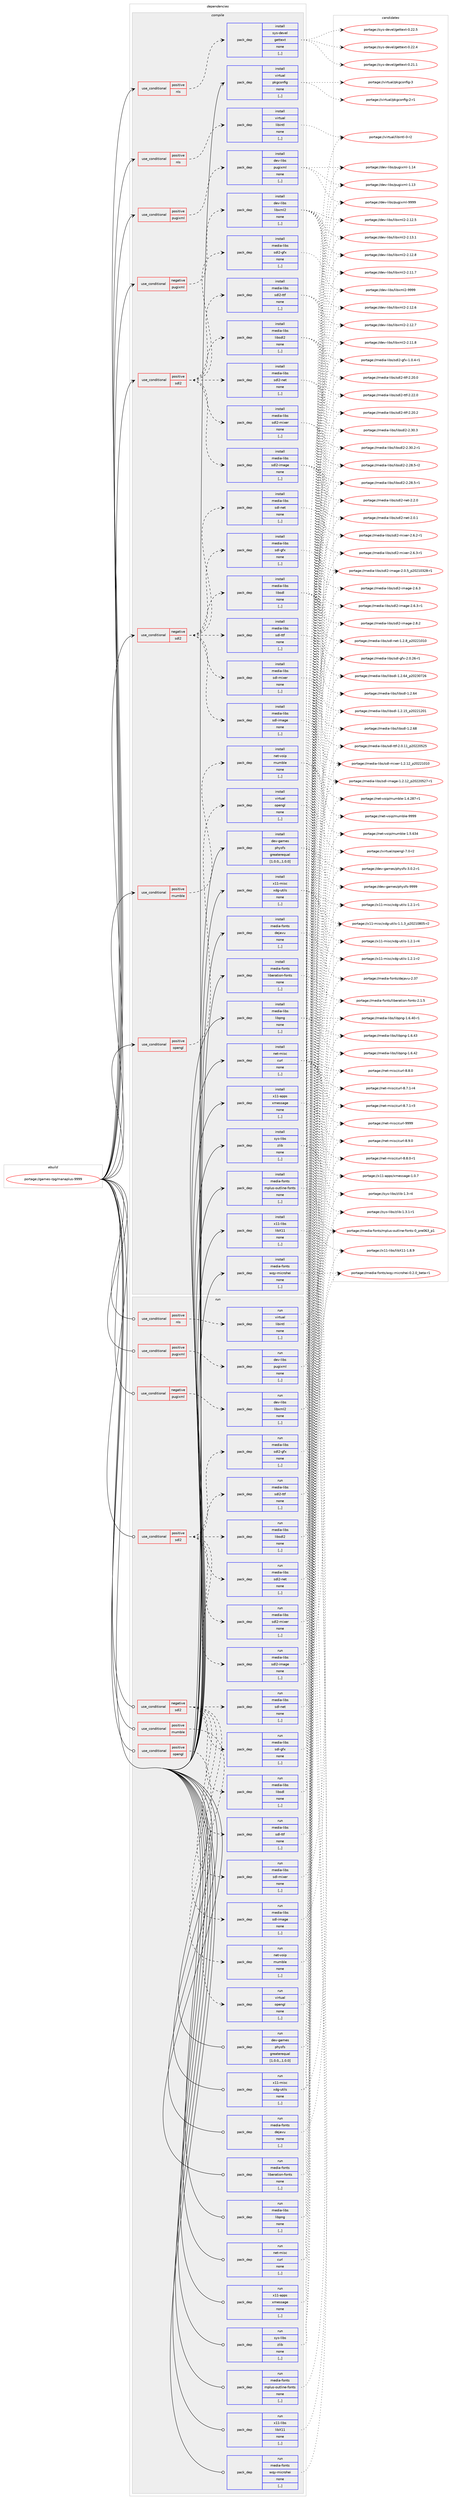 digraph prolog {

# *************
# Graph options
# *************

newrank=true;
concentrate=true;
compound=true;
graph [rankdir=LR,fontname=Helvetica,fontsize=10,ranksep=1.5];#, ranksep=2.5, nodesep=0.2];
edge  [arrowhead=vee];
node  [fontname=Helvetica,fontsize=10];

# **********
# The ebuild
# **********

subgraph cluster_leftcol {
color=gray;
label=<<i>ebuild</i>>;
id [label="portage://games-rpg/manaplus-9999", color=red, width=4, href="../games-rpg/manaplus-9999.svg"];
}

# ****************
# The dependencies
# ****************

subgraph cluster_midcol {
color=gray;
label=<<i>dependencies</i>>;
subgraph cluster_compile {
fillcolor="#eeeeee";
style=filled;
label=<<i>compile</i>>;
subgraph cond64804 {
dependency233672 [label=<<TABLE BORDER="0" CELLBORDER="1" CELLSPACING="0" CELLPADDING="4"><TR><TD ROWSPAN="3" CELLPADDING="10">use_conditional</TD></TR><TR><TD>negative</TD></TR><TR><TD>pugixml</TD></TR></TABLE>>, shape=none, color=red];
subgraph pack167342 {
dependency233673 [label=<<TABLE BORDER="0" CELLBORDER="1" CELLSPACING="0" CELLPADDING="4" WIDTH="220"><TR><TD ROWSPAN="6" CELLPADDING="30">pack_dep</TD></TR><TR><TD WIDTH="110">install</TD></TR><TR><TD>dev-libs</TD></TR><TR><TD>libxml2</TD></TR><TR><TD>none</TD></TR><TR><TD>[,,]</TD></TR></TABLE>>, shape=none, color=blue];
}
dependency233672:e -> dependency233673:w [weight=20,style="dashed",arrowhead="vee"];
}
id:e -> dependency233672:w [weight=20,style="solid",arrowhead="vee"];
subgraph cond64805 {
dependency233674 [label=<<TABLE BORDER="0" CELLBORDER="1" CELLSPACING="0" CELLPADDING="4"><TR><TD ROWSPAN="3" CELLPADDING="10">use_conditional</TD></TR><TR><TD>negative</TD></TR><TR><TD>sdl2</TD></TR></TABLE>>, shape=none, color=red];
subgraph pack167343 {
dependency233675 [label=<<TABLE BORDER="0" CELLBORDER="1" CELLSPACING="0" CELLPADDING="4" WIDTH="220"><TR><TD ROWSPAN="6" CELLPADDING="30">pack_dep</TD></TR><TR><TD WIDTH="110">install</TD></TR><TR><TD>media-libs</TD></TR><TR><TD>libsdl</TD></TR><TR><TD>none</TD></TR><TR><TD>[,,]</TD></TR></TABLE>>, shape=none, color=blue];
}
dependency233674:e -> dependency233675:w [weight=20,style="dashed",arrowhead="vee"];
subgraph pack167344 {
dependency233676 [label=<<TABLE BORDER="0" CELLBORDER="1" CELLSPACING="0" CELLPADDING="4" WIDTH="220"><TR><TD ROWSPAN="6" CELLPADDING="30">pack_dep</TD></TR><TR><TD WIDTH="110">install</TD></TR><TR><TD>media-libs</TD></TR><TR><TD>sdl-gfx</TD></TR><TR><TD>none</TD></TR><TR><TD>[,,]</TD></TR></TABLE>>, shape=none, color=blue];
}
dependency233674:e -> dependency233676:w [weight=20,style="dashed",arrowhead="vee"];
subgraph pack167345 {
dependency233677 [label=<<TABLE BORDER="0" CELLBORDER="1" CELLSPACING="0" CELLPADDING="4" WIDTH="220"><TR><TD ROWSPAN="6" CELLPADDING="30">pack_dep</TD></TR><TR><TD WIDTH="110">install</TD></TR><TR><TD>media-libs</TD></TR><TR><TD>sdl-image</TD></TR><TR><TD>none</TD></TR><TR><TD>[,,]</TD></TR></TABLE>>, shape=none, color=blue];
}
dependency233674:e -> dependency233677:w [weight=20,style="dashed",arrowhead="vee"];
subgraph pack167346 {
dependency233678 [label=<<TABLE BORDER="0" CELLBORDER="1" CELLSPACING="0" CELLPADDING="4" WIDTH="220"><TR><TD ROWSPAN="6" CELLPADDING="30">pack_dep</TD></TR><TR><TD WIDTH="110">install</TD></TR><TR><TD>media-libs</TD></TR><TR><TD>sdl-mixer</TD></TR><TR><TD>none</TD></TR><TR><TD>[,,]</TD></TR></TABLE>>, shape=none, color=blue];
}
dependency233674:e -> dependency233678:w [weight=20,style="dashed",arrowhead="vee"];
subgraph pack167347 {
dependency233679 [label=<<TABLE BORDER="0" CELLBORDER="1" CELLSPACING="0" CELLPADDING="4" WIDTH="220"><TR><TD ROWSPAN="6" CELLPADDING="30">pack_dep</TD></TR><TR><TD WIDTH="110">install</TD></TR><TR><TD>media-libs</TD></TR><TR><TD>sdl-net</TD></TR><TR><TD>none</TD></TR><TR><TD>[,,]</TD></TR></TABLE>>, shape=none, color=blue];
}
dependency233674:e -> dependency233679:w [weight=20,style="dashed",arrowhead="vee"];
subgraph pack167348 {
dependency233680 [label=<<TABLE BORDER="0" CELLBORDER="1" CELLSPACING="0" CELLPADDING="4" WIDTH="220"><TR><TD ROWSPAN="6" CELLPADDING="30">pack_dep</TD></TR><TR><TD WIDTH="110">install</TD></TR><TR><TD>media-libs</TD></TR><TR><TD>sdl-ttf</TD></TR><TR><TD>none</TD></TR><TR><TD>[,,]</TD></TR></TABLE>>, shape=none, color=blue];
}
dependency233674:e -> dependency233680:w [weight=20,style="dashed",arrowhead="vee"];
}
id:e -> dependency233674:w [weight=20,style="solid",arrowhead="vee"];
subgraph cond64806 {
dependency233681 [label=<<TABLE BORDER="0" CELLBORDER="1" CELLSPACING="0" CELLPADDING="4"><TR><TD ROWSPAN="3" CELLPADDING="10">use_conditional</TD></TR><TR><TD>positive</TD></TR><TR><TD>mumble</TD></TR></TABLE>>, shape=none, color=red];
subgraph pack167349 {
dependency233682 [label=<<TABLE BORDER="0" CELLBORDER="1" CELLSPACING="0" CELLPADDING="4" WIDTH="220"><TR><TD ROWSPAN="6" CELLPADDING="30">pack_dep</TD></TR><TR><TD WIDTH="110">install</TD></TR><TR><TD>net-voip</TD></TR><TR><TD>mumble</TD></TR><TR><TD>none</TD></TR><TR><TD>[,,]</TD></TR></TABLE>>, shape=none, color=blue];
}
dependency233681:e -> dependency233682:w [weight=20,style="dashed",arrowhead="vee"];
}
id:e -> dependency233681:w [weight=20,style="solid",arrowhead="vee"];
subgraph cond64807 {
dependency233683 [label=<<TABLE BORDER="0" CELLBORDER="1" CELLSPACING="0" CELLPADDING="4"><TR><TD ROWSPAN="3" CELLPADDING="10">use_conditional</TD></TR><TR><TD>positive</TD></TR><TR><TD>nls</TD></TR></TABLE>>, shape=none, color=red];
subgraph pack167350 {
dependency233684 [label=<<TABLE BORDER="0" CELLBORDER="1" CELLSPACING="0" CELLPADDING="4" WIDTH="220"><TR><TD ROWSPAN="6" CELLPADDING="30">pack_dep</TD></TR><TR><TD WIDTH="110">install</TD></TR><TR><TD>sys-devel</TD></TR><TR><TD>gettext</TD></TR><TR><TD>none</TD></TR><TR><TD>[,,]</TD></TR></TABLE>>, shape=none, color=blue];
}
dependency233683:e -> dependency233684:w [weight=20,style="dashed",arrowhead="vee"];
}
id:e -> dependency233683:w [weight=20,style="solid",arrowhead="vee"];
subgraph cond64808 {
dependency233685 [label=<<TABLE BORDER="0" CELLBORDER="1" CELLSPACING="0" CELLPADDING="4"><TR><TD ROWSPAN="3" CELLPADDING="10">use_conditional</TD></TR><TR><TD>positive</TD></TR><TR><TD>nls</TD></TR></TABLE>>, shape=none, color=red];
subgraph pack167351 {
dependency233686 [label=<<TABLE BORDER="0" CELLBORDER="1" CELLSPACING="0" CELLPADDING="4" WIDTH="220"><TR><TD ROWSPAN="6" CELLPADDING="30">pack_dep</TD></TR><TR><TD WIDTH="110">install</TD></TR><TR><TD>virtual</TD></TR><TR><TD>libintl</TD></TR><TR><TD>none</TD></TR><TR><TD>[,,]</TD></TR></TABLE>>, shape=none, color=blue];
}
dependency233685:e -> dependency233686:w [weight=20,style="dashed",arrowhead="vee"];
}
id:e -> dependency233685:w [weight=20,style="solid",arrowhead="vee"];
subgraph cond64809 {
dependency233687 [label=<<TABLE BORDER="0" CELLBORDER="1" CELLSPACING="0" CELLPADDING="4"><TR><TD ROWSPAN="3" CELLPADDING="10">use_conditional</TD></TR><TR><TD>positive</TD></TR><TR><TD>opengl</TD></TR></TABLE>>, shape=none, color=red];
subgraph pack167352 {
dependency233688 [label=<<TABLE BORDER="0" CELLBORDER="1" CELLSPACING="0" CELLPADDING="4" WIDTH="220"><TR><TD ROWSPAN="6" CELLPADDING="30">pack_dep</TD></TR><TR><TD WIDTH="110">install</TD></TR><TR><TD>virtual</TD></TR><TR><TD>opengl</TD></TR><TR><TD>none</TD></TR><TR><TD>[,,]</TD></TR></TABLE>>, shape=none, color=blue];
}
dependency233687:e -> dependency233688:w [weight=20,style="dashed",arrowhead="vee"];
}
id:e -> dependency233687:w [weight=20,style="solid",arrowhead="vee"];
subgraph cond64810 {
dependency233689 [label=<<TABLE BORDER="0" CELLBORDER="1" CELLSPACING="0" CELLPADDING="4"><TR><TD ROWSPAN="3" CELLPADDING="10">use_conditional</TD></TR><TR><TD>positive</TD></TR><TR><TD>pugixml</TD></TR></TABLE>>, shape=none, color=red];
subgraph pack167353 {
dependency233690 [label=<<TABLE BORDER="0" CELLBORDER="1" CELLSPACING="0" CELLPADDING="4" WIDTH="220"><TR><TD ROWSPAN="6" CELLPADDING="30">pack_dep</TD></TR><TR><TD WIDTH="110">install</TD></TR><TR><TD>dev-libs</TD></TR><TR><TD>pugixml</TD></TR><TR><TD>none</TD></TR><TR><TD>[,,]</TD></TR></TABLE>>, shape=none, color=blue];
}
dependency233689:e -> dependency233690:w [weight=20,style="dashed",arrowhead="vee"];
}
id:e -> dependency233689:w [weight=20,style="solid",arrowhead="vee"];
subgraph cond64811 {
dependency233691 [label=<<TABLE BORDER="0" CELLBORDER="1" CELLSPACING="0" CELLPADDING="4"><TR><TD ROWSPAN="3" CELLPADDING="10">use_conditional</TD></TR><TR><TD>positive</TD></TR><TR><TD>sdl2</TD></TR></TABLE>>, shape=none, color=red];
subgraph pack167354 {
dependency233692 [label=<<TABLE BORDER="0" CELLBORDER="1" CELLSPACING="0" CELLPADDING="4" WIDTH="220"><TR><TD ROWSPAN="6" CELLPADDING="30">pack_dep</TD></TR><TR><TD WIDTH="110">install</TD></TR><TR><TD>media-libs</TD></TR><TR><TD>libsdl2</TD></TR><TR><TD>none</TD></TR><TR><TD>[,,]</TD></TR></TABLE>>, shape=none, color=blue];
}
dependency233691:e -> dependency233692:w [weight=20,style="dashed",arrowhead="vee"];
subgraph pack167355 {
dependency233693 [label=<<TABLE BORDER="0" CELLBORDER="1" CELLSPACING="0" CELLPADDING="4" WIDTH="220"><TR><TD ROWSPAN="6" CELLPADDING="30">pack_dep</TD></TR><TR><TD WIDTH="110">install</TD></TR><TR><TD>media-libs</TD></TR><TR><TD>sdl2-gfx</TD></TR><TR><TD>none</TD></TR><TR><TD>[,,]</TD></TR></TABLE>>, shape=none, color=blue];
}
dependency233691:e -> dependency233693:w [weight=20,style="dashed",arrowhead="vee"];
subgraph pack167356 {
dependency233694 [label=<<TABLE BORDER="0" CELLBORDER="1" CELLSPACING="0" CELLPADDING="4" WIDTH="220"><TR><TD ROWSPAN="6" CELLPADDING="30">pack_dep</TD></TR><TR><TD WIDTH="110">install</TD></TR><TR><TD>media-libs</TD></TR><TR><TD>sdl2-image</TD></TR><TR><TD>none</TD></TR><TR><TD>[,,]</TD></TR></TABLE>>, shape=none, color=blue];
}
dependency233691:e -> dependency233694:w [weight=20,style="dashed",arrowhead="vee"];
subgraph pack167357 {
dependency233695 [label=<<TABLE BORDER="0" CELLBORDER="1" CELLSPACING="0" CELLPADDING="4" WIDTH="220"><TR><TD ROWSPAN="6" CELLPADDING="30">pack_dep</TD></TR><TR><TD WIDTH="110">install</TD></TR><TR><TD>media-libs</TD></TR><TR><TD>sdl2-mixer</TD></TR><TR><TD>none</TD></TR><TR><TD>[,,]</TD></TR></TABLE>>, shape=none, color=blue];
}
dependency233691:e -> dependency233695:w [weight=20,style="dashed",arrowhead="vee"];
subgraph pack167358 {
dependency233696 [label=<<TABLE BORDER="0" CELLBORDER="1" CELLSPACING="0" CELLPADDING="4" WIDTH="220"><TR><TD ROWSPAN="6" CELLPADDING="30">pack_dep</TD></TR><TR><TD WIDTH="110">install</TD></TR><TR><TD>media-libs</TD></TR><TR><TD>sdl2-net</TD></TR><TR><TD>none</TD></TR><TR><TD>[,,]</TD></TR></TABLE>>, shape=none, color=blue];
}
dependency233691:e -> dependency233696:w [weight=20,style="dashed",arrowhead="vee"];
subgraph pack167359 {
dependency233697 [label=<<TABLE BORDER="0" CELLBORDER="1" CELLSPACING="0" CELLPADDING="4" WIDTH="220"><TR><TD ROWSPAN="6" CELLPADDING="30">pack_dep</TD></TR><TR><TD WIDTH="110">install</TD></TR><TR><TD>media-libs</TD></TR><TR><TD>sdl2-ttf</TD></TR><TR><TD>none</TD></TR><TR><TD>[,,]</TD></TR></TABLE>>, shape=none, color=blue];
}
dependency233691:e -> dependency233697:w [weight=20,style="dashed",arrowhead="vee"];
}
id:e -> dependency233691:w [weight=20,style="solid",arrowhead="vee"];
subgraph pack167360 {
dependency233698 [label=<<TABLE BORDER="0" CELLBORDER="1" CELLSPACING="0" CELLPADDING="4" WIDTH="220"><TR><TD ROWSPAN="6" CELLPADDING="30">pack_dep</TD></TR><TR><TD WIDTH="110">install</TD></TR><TR><TD>dev-games</TD></TR><TR><TD>physfs</TD></TR><TR><TD>greaterequal</TD></TR><TR><TD>[1.0.0,,,1.0.0]</TD></TR></TABLE>>, shape=none, color=blue];
}
id:e -> dependency233698:w [weight=20,style="solid",arrowhead="vee"];
subgraph pack167361 {
dependency233699 [label=<<TABLE BORDER="0" CELLBORDER="1" CELLSPACING="0" CELLPADDING="4" WIDTH="220"><TR><TD ROWSPAN="6" CELLPADDING="30">pack_dep</TD></TR><TR><TD WIDTH="110">install</TD></TR><TR><TD>media-fonts</TD></TR><TR><TD>dejavu</TD></TR><TR><TD>none</TD></TR><TR><TD>[,,]</TD></TR></TABLE>>, shape=none, color=blue];
}
id:e -> dependency233699:w [weight=20,style="solid",arrowhead="vee"];
subgraph pack167362 {
dependency233700 [label=<<TABLE BORDER="0" CELLBORDER="1" CELLSPACING="0" CELLPADDING="4" WIDTH="220"><TR><TD ROWSPAN="6" CELLPADDING="30">pack_dep</TD></TR><TR><TD WIDTH="110">install</TD></TR><TR><TD>media-fonts</TD></TR><TR><TD>liberation-fonts</TD></TR><TR><TD>none</TD></TR><TR><TD>[,,]</TD></TR></TABLE>>, shape=none, color=blue];
}
id:e -> dependency233700:w [weight=20,style="solid",arrowhead="vee"];
subgraph pack167363 {
dependency233701 [label=<<TABLE BORDER="0" CELLBORDER="1" CELLSPACING="0" CELLPADDING="4" WIDTH="220"><TR><TD ROWSPAN="6" CELLPADDING="30">pack_dep</TD></TR><TR><TD WIDTH="110">install</TD></TR><TR><TD>media-fonts</TD></TR><TR><TD>mplus-outline-fonts</TD></TR><TR><TD>none</TD></TR><TR><TD>[,,]</TD></TR></TABLE>>, shape=none, color=blue];
}
id:e -> dependency233701:w [weight=20,style="solid",arrowhead="vee"];
subgraph pack167364 {
dependency233702 [label=<<TABLE BORDER="0" CELLBORDER="1" CELLSPACING="0" CELLPADDING="4" WIDTH="220"><TR><TD ROWSPAN="6" CELLPADDING="30">pack_dep</TD></TR><TR><TD WIDTH="110">install</TD></TR><TR><TD>media-fonts</TD></TR><TR><TD>wqy-microhei</TD></TR><TR><TD>none</TD></TR><TR><TD>[,,]</TD></TR></TABLE>>, shape=none, color=blue];
}
id:e -> dependency233702:w [weight=20,style="solid",arrowhead="vee"];
subgraph pack167365 {
dependency233703 [label=<<TABLE BORDER="0" CELLBORDER="1" CELLSPACING="0" CELLPADDING="4" WIDTH="220"><TR><TD ROWSPAN="6" CELLPADDING="30">pack_dep</TD></TR><TR><TD WIDTH="110">install</TD></TR><TR><TD>media-libs</TD></TR><TR><TD>libpng</TD></TR><TR><TD>none</TD></TR><TR><TD>[,,]</TD></TR></TABLE>>, shape=none, color=blue];
}
id:e -> dependency233703:w [weight=20,style="solid",arrowhead="vee"];
subgraph pack167366 {
dependency233704 [label=<<TABLE BORDER="0" CELLBORDER="1" CELLSPACING="0" CELLPADDING="4" WIDTH="220"><TR><TD ROWSPAN="6" CELLPADDING="30">pack_dep</TD></TR><TR><TD WIDTH="110">install</TD></TR><TR><TD>net-misc</TD></TR><TR><TD>curl</TD></TR><TR><TD>none</TD></TR><TR><TD>[,,]</TD></TR></TABLE>>, shape=none, color=blue];
}
id:e -> dependency233704:w [weight=20,style="solid",arrowhead="vee"];
subgraph pack167367 {
dependency233705 [label=<<TABLE BORDER="0" CELLBORDER="1" CELLSPACING="0" CELLPADDING="4" WIDTH="220"><TR><TD ROWSPAN="6" CELLPADDING="30">pack_dep</TD></TR><TR><TD WIDTH="110">install</TD></TR><TR><TD>sys-libs</TD></TR><TR><TD>zlib</TD></TR><TR><TD>none</TD></TR><TR><TD>[,,]</TD></TR></TABLE>>, shape=none, color=blue];
}
id:e -> dependency233705:w [weight=20,style="solid",arrowhead="vee"];
subgraph pack167368 {
dependency233706 [label=<<TABLE BORDER="0" CELLBORDER="1" CELLSPACING="0" CELLPADDING="4" WIDTH="220"><TR><TD ROWSPAN="6" CELLPADDING="30">pack_dep</TD></TR><TR><TD WIDTH="110">install</TD></TR><TR><TD>virtual</TD></TR><TR><TD>pkgconfig</TD></TR><TR><TD>none</TD></TR><TR><TD>[,,]</TD></TR></TABLE>>, shape=none, color=blue];
}
id:e -> dependency233706:w [weight=20,style="solid",arrowhead="vee"];
subgraph pack167369 {
dependency233707 [label=<<TABLE BORDER="0" CELLBORDER="1" CELLSPACING="0" CELLPADDING="4" WIDTH="220"><TR><TD ROWSPAN="6" CELLPADDING="30">pack_dep</TD></TR><TR><TD WIDTH="110">install</TD></TR><TR><TD>x11-apps</TD></TR><TR><TD>xmessage</TD></TR><TR><TD>none</TD></TR><TR><TD>[,,]</TD></TR></TABLE>>, shape=none, color=blue];
}
id:e -> dependency233707:w [weight=20,style="solid",arrowhead="vee"];
subgraph pack167370 {
dependency233708 [label=<<TABLE BORDER="0" CELLBORDER="1" CELLSPACING="0" CELLPADDING="4" WIDTH="220"><TR><TD ROWSPAN="6" CELLPADDING="30">pack_dep</TD></TR><TR><TD WIDTH="110">install</TD></TR><TR><TD>x11-libs</TD></TR><TR><TD>libX11</TD></TR><TR><TD>none</TD></TR><TR><TD>[,,]</TD></TR></TABLE>>, shape=none, color=blue];
}
id:e -> dependency233708:w [weight=20,style="solid",arrowhead="vee"];
subgraph pack167371 {
dependency233709 [label=<<TABLE BORDER="0" CELLBORDER="1" CELLSPACING="0" CELLPADDING="4" WIDTH="220"><TR><TD ROWSPAN="6" CELLPADDING="30">pack_dep</TD></TR><TR><TD WIDTH="110">install</TD></TR><TR><TD>x11-misc</TD></TR><TR><TD>xdg-utils</TD></TR><TR><TD>none</TD></TR><TR><TD>[,,]</TD></TR></TABLE>>, shape=none, color=blue];
}
id:e -> dependency233709:w [weight=20,style="solid",arrowhead="vee"];
}
subgraph cluster_compileandrun {
fillcolor="#eeeeee";
style=filled;
label=<<i>compile and run</i>>;
}
subgraph cluster_run {
fillcolor="#eeeeee";
style=filled;
label=<<i>run</i>>;
subgraph cond64812 {
dependency233710 [label=<<TABLE BORDER="0" CELLBORDER="1" CELLSPACING="0" CELLPADDING="4"><TR><TD ROWSPAN="3" CELLPADDING="10">use_conditional</TD></TR><TR><TD>negative</TD></TR><TR><TD>pugixml</TD></TR></TABLE>>, shape=none, color=red];
subgraph pack167372 {
dependency233711 [label=<<TABLE BORDER="0" CELLBORDER="1" CELLSPACING="0" CELLPADDING="4" WIDTH="220"><TR><TD ROWSPAN="6" CELLPADDING="30">pack_dep</TD></TR><TR><TD WIDTH="110">run</TD></TR><TR><TD>dev-libs</TD></TR><TR><TD>libxml2</TD></TR><TR><TD>none</TD></TR><TR><TD>[,,]</TD></TR></TABLE>>, shape=none, color=blue];
}
dependency233710:e -> dependency233711:w [weight=20,style="dashed",arrowhead="vee"];
}
id:e -> dependency233710:w [weight=20,style="solid",arrowhead="odot"];
subgraph cond64813 {
dependency233712 [label=<<TABLE BORDER="0" CELLBORDER="1" CELLSPACING="0" CELLPADDING="4"><TR><TD ROWSPAN="3" CELLPADDING="10">use_conditional</TD></TR><TR><TD>negative</TD></TR><TR><TD>sdl2</TD></TR></TABLE>>, shape=none, color=red];
subgraph pack167373 {
dependency233713 [label=<<TABLE BORDER="0" CELLBORDER="1" CELLSPACING="0" CELLPADDING="4" WIDTH="220"><TR><TD ROWSPAN="6" CELLPADDING="30">pack_dep</TD></TR><TR><TD WIDTH="110">run</TD></TR><TR><TD>media-libs</TD></TR><TR><TD>libsdl</TD></TR><TR><TD>none</TD></TR><TR><TD>[,,]</TD></TR></TABLE>>, shape=none, color=blue];
}
dependency233712:e -> dependency233713:w [weight=20,style="dashed",arrowhead="vee"];
subgraph pack167374 {
dependency233714 [label=<<TABLE BORDER="0" CELLBORDER="1" CELLSPACING="0" CELLPADDING="4" WIDTH="220"><TR><TD ROWSPAN="6" CELLPADDING="30">pack_dep</TD></TR><TR><TD WIDTH="110">run</TD></TR><TR><TD>media-libs</TD></TR><TR><TD>sdl-gfx</TD></TR><TR><TD>none</TD></TR><TR><TD>[,,]</TD></TR></TABLE>>, shape=none, color=blue];
}
dependency233712:e -> dependency233714:w [weight=20,style="dashed",arrowhead="vee"];
subgraph pack167375 {
dependency233715 [label=<<TABLE BORDER="0" CELLBORDER="1" CELLSPACING="0" CELLPADDING="4" WIDTH="220"><TR><TD ROWSPAN="6" CELLPADDING="30">pack_dep</TD></TR><TR><TD WIDTH="110">run</TD></TR><TR><TD>media-libs</TD></TR><TR><TD>sdl-image</TD></TR><TR><TD>none</TD></TR><TR><TD>[,,]</TD></TR></TABLE>>, shape=none, color=blue];
}
dependency233712:e -> dependency233715:w [weight=20,style="dashed",arrowhead="vee"];
subgraph pack167376 {
dependency233716 [label=<<TABLE BORDER="0" CELLBORDER="1" CELLSPACING="0" CELLPADDING="4" WIDTH="220"><TR><TD ROWSPAN="6" CELLPADDING="30">pack_dep</TD></TR><TR><TD WIDTH="110">run</TD></TR><TR><TD>media-libs</TD></TR><TR><TD>sdl-mixer</TD></TR><TR><TD>none</TD></TR><TR><TD>[,,]</TD></TR></TABLE>>, shape=none, color=blue];
}
dependency233712:e -> dependency233716:w [weight=20,style="dashed",arrowhead="vee"];
subgraph pack167377 {
dependency233717 [label=<<TABLE BORDER="0" CELLBORDER="1" CELLSPACING="0" CELLPADDING="4" WIDTH="220"><TR><TD ROWSPAN="6" CELLPADDING="30">pack_dep</TD></TR><TR><TD WIDTH="110">run</TD></TR><TR><TD>media-libs</TD></TR><TR><TD>sdl-net</TD></TR><TR><TD>none</TD></TR><TR><TD>[,,]</TD></TR></TABLE>>, shape=none, color=blue];
}
dependency233712:e -> dependency233717:w [weight=20,style="dashed",arrowhead="vee"];
subgraph pack167378 {
dependency233718 [label=<<TABLE BORDER="0" CELLBORDER="1" CELLSPACING="0" CELLPADDING="4" WIDTH="220"><TR><TD ROWSPAN="6" CELLPADDING="30">pack_dep</TD></TR><TR><TD WIDTH="110">run</TD></TR><TR><TD>media-libs</TD></TR><TR><TD>sdl-ttf</TD></TR><TR><TD>none</TD></TR><TR><TD>[,,]</TD></TR></TABLE>>, shape=none, color=blue];
}
dependency233712:e -> dependency233718:w [weight=20,style="dashed",arrowhead="vee"];
}
id:e -> dependency233712:w [weight=20,style="solid",arrowhead="odot"];
subgraph cond64814 {
dependency233719 [label=<<TABLE BORDER="0" CELLBORDER="1" CELLSPACING="0" CELLPADDING="4"><TR><TD ROWSPAN="3" CELLPADDING="10">use_conditional</TD></TR><TR><TD>positive</TD></TR><TR><TD>mumble</TD></TR></TABLE>>, shape=none, color=red];
subgraph pack167379 {
dependency233720 [label=<<TABLE BORDER="0" CELLBORDER="1" CELLSPACING="0" CELLPADDING="4" WIDTH="220"><TR><TD ROWSPAN="6" CELLPADDING="30">pack_dep</TD></TR><TR><TD WIDTH="110">run</TD></TR><TR><TD>net-voip</TD></TR><TR><TD>mumble</TD></TR><TR><TD>none</TD></TR><TR><TD>[,,]</TD></TR></TABLE>>, shape=none, color=blue];
}
dependency233719:e -> dependency233720:w [weight=20,style="dashed",arrowhead="vee"];
}
id:e -> dependency233719:w [weight=20,style="solid",arrowhead="odot"];
subgraph cond64815 {
dependency233721 [label=<<TABLE BORDER="0" CELLBORDER="1" CELLSPACING="0" CELLPADDING="4"><TR><TD ROWSPAN="3" CELLPADDING="10">use_conditional</TD></TR><TR><TD>positive</TD></TR><TR><TD>nls</TD></TR></TABLE>>, shape=none, color=red];
subgraph pack167380 {
dependency233722 [label=<<TABLE BORDER="0" CELLBORDER="1" CELLSPACING="0" CELLPADDING="4" WIDTH="220"><TR><TD ROWSPAN="6" CELLPADDING="30">pack_dep</TD></TR><TR><TD WIDTH="110">run</TD></TR><TR><TD>virtual</TD></TR><TR><TD>libintl</TD></TR><TR><TD>none</TD></TR><TR><TD>[,,]</TD></TR></TABLE>>, shape=none, color=blue];
}
dependency233721:e -> dependency233722:w [weight=20,style="dashed",arrowhead="vee"];
}
id:e -> dependency233721:w [weight=20,style="solid",arrowhead="odot"];
subgraph cond64816 {
dependency233723 [label=<<TABLE BORDER="0" CELLBORDER="1" CELLSPACING="0" CELLPADDING="4"><TR><TD ROWSPAN="3" CELLPADDING="10">use_conditional</TD></TR><TR><TD>positive</TD></TR><TR><TD>opengl</TD></TR></TABLE>>, shape=none, color=red];
subgraph pack167381 {
dependency233724 [label=<<TABLE BORDER="0" CELLBORDER="1" CELLSPACING="0" CELLPADDING="4" WIDTH="220"><TR><TD ROWSPAN="6" CELLPADDING="30">pack_dep</TD></TR><TR><TD WIDTH="110">run</TD></TR><TR><TD>virtual</TD></TR><TR><TD>opengl</TD></TR><TR><TD>none</TD></TR><TR><TD>[,,]</TD></TR></TABLE>>, shape=none, color=blue];
}
dependency233723:e -> dependency233724:w [weight=20,style="dashed",arrowhead="vee"];
}
id:e -> dependency233723:w [weight=20,style="solid",arrowhead="odot"];
subgraph cond64817 {
dependency233725 [label=<<TABLE BORDER="0" CELLBORDER="1" CELLSPACING="0" CELLPADDING="4"><TR><TD ROWSPAN="3" CELLPADDING="10">use_conditional</TD></TR><TR><TD>positive</TD></TR><TR><TD>pugixml</TD></TR></TABLE>>, shape=none, color=red];
subgraph pack167382 {
dependency233726 [label=<<TABLE BORDER="0" CELLBORDER="1" CELLSPACING="0" CELLPADDING="4" WIDTH="220"><TR><TD ROWSPAN="6" CELLPADDING="30">pack_dep</TD></TR><TR><TD WIDTH="110">run</TD></TR><TR><TD>dev-libs</TD></TR><TR><TD>pugixml</TD></TR><TR><TD>none</TD></TR><TR><TD>[,,]</TD></TR></TABLE>>, shape=none, color=blue];
}
dependency233725:e -> dependency233726:w [weight=20,style="dashed",arrowhead="vee"];
}
id:e -> dependency233725:w [weight=20,style="solid",arrowhead="odot"];
subgraph cond64818 {
dependency233727 [label=<<TABLE BORDER="0" CELLBORDER="1" CELLSPACING="0" CELLPADDING="4"><TR><TD ROWSPAN="3" CELLPADDING="10">use_conditional</TD></TR><TR><TD>positive</TD></TR><TR><TD>sdl2</TD></TR></TABLE>>, shape=none, color=red];
subgraph pack167383 {
dependency233728 [label=<<TABLE BORDER="0" CELLBORDER="1" CELLSPACING="0" CELLPADDING="4" WIDTH="220"><TR><TD ROWSPAN="6" CELLPADDING="30">pack_dep</TD></TR><TR><TD WIDTH="110">run</TD></TR><TR><TD>media-libs</TD></TR><TR><TD>libsdl2</TD></TR><TR><TD>none</TD></TR><TR><TD>[,,]</TD></TR></TABLE>>, shape=none, color=blue];
}
dependency233727:e -> dependency233728:w [weight=20,style="dashed",arrowhead="vee"];
subgraph pack167384 {
dependency233729 [label=<<TABLE BORDER="0" CELLBORDER="1" CELLSPACING="0" CELLPADDING="4" WIDTH="220"><TR><TD ROWSPAN="6" CELLPADDING="30">pack_dep</TD></TR><TR><TD WIDTH="110">run</TD></TR><TR><TD>media-libs</TD></TR><TR><TD>sdl2-gfx</TD></TR><TR><TD>none</TD></TR><TR><TD>[,,]</TD></TR></TABLE>>, shape=none, color=blue];
}
dependency233727:e -> dependency233729:w [weight=20,style="dashed",arrowhead="vee"];
subgraph pack167385 {
dependency233730 [label=<<TABLE BORDER="0" CELLBORDER="1" CELLSPACING="0" CELLPADDING="4" WIDTH="220"><TR><TD ROWSPAN="6" CELLPADDING="30">pack_dep</TD></TR><TR><TD WIDTH="110">run</TD></TR><TR><TD>media-libs</TD></TR><TR><TD>sdl2-image</TD></TR><TR><TD>none</TD></TR><TR><TD>[,,]</TD></TR></TABLE>>, shape=none, color=blue];
}
dependency233727:e -> dependency233730:w [weight=20,style="dashed",arrowhead="vee"];
subgraph pack167386 {
dependency233731 [label=<<TABLE BORDER="0" CELLBORDER="1" CELLSPACING="0" CELLPADDING="4" WIDTH="220"><TR><TD ROWSPAN="6" CELLPADDING="30">pack_dep</TD></TR><TR><TD WIDTH="110">run</TD></TR><TR><TD>media-libs</TD></TR><TR><TD>sdl2-mixer</TD></TR><TR><TD>none</TD></TR><TR><TD>[,,]</TD></TR></TABLE>>, shape=none, color=blue];
}
dependency233727:e -> dependency233731:w [weight=20,style="dashed",arrowhead="vee"];
subgraph pack167387 {
dependency233732 [label=<<TABLE BORDER="0" CELLBORDER="1" CELLSPACING="0" CELLPADDING="4" WIDTH="220"><TR><TD ROWSPAN="6" CELLPADDING="30">pack_dep</TD></TR><TR><TD WIDTH="110">run</TD></TR><TR><TD>media-libs</TD></TR><TR><TD>sdl2-net</TD></TR><TR><TD>none</TD></TR><TR><TD>[,,]</TD></TR></TABLE>>, shape=none, color=blue];
}
dependency233727:e -> dependency233732:w [weight=20,style="dashed",arrowhead="vee"];
subgraph pack167388 {
dependency233733 [label=<<TABLE BORDER="0" CELLBORDER="1" CELLSPACING="0" CELLPADDING="4" WIDTH="220"><TR><TD ROWSPAN="6" CELLPADDING="30">pack_dep</TD></TR><TR><TD WIDTH="110">run</TD></TR><TR><TD>media-libs</TD></TR><TR><TD>sdl2-ttf</TD></TR><TR><TD>none</TD></TR><TR><TD>[,,]</TD></TR></TABLE>>, shape=none, color=blue];
}
dependency233727:e -> dependency233733:w [weight=20,style="dashed",arrowhead="vee"];
}
id:e -> dependency233727:w [weight=20,style="solid",arrowhead="odot"];
subgraph pack167389 {
dependency233734 [label=<<TABLE BORDER="0" CELLBORDER="1" CELLSPACING="0" CELLPADDING="4" WIDTH="220"><TR><TD ROWSPAN="6" CELLPADDING="30">pack_dep</TD></TR><TR><TD WIDTH="110">run</TD></TR><TR><TD>dev-games</TD></TR><TR><TD>physfs</TD></TR><TR><TD>greaterequal</TD></TR><TR><TD>[1.0.0,,,1.0.0]</TD></TR></TABLE>>, shape=none, color=blue];
}
id:e -> dependency233734:w [weight=20,style="solid",arrowhead="odot"];
subgraph pack167390 {
dependency233735 [label=<<TABLE BORDER="0" CELLBORDER="1" CELLSPACING="0" CELLPADDING="4" WIDTH="220"><TR><TD ROWSPAN="6" CELLPADDING="30">pack_dep</TD></TR><TR><TD WIDTH="110">run</TD></TR><TR><TD>media-fonts</TD></TR><TR><TD>dejavu</TD></TR><TR><TD>none</TD></TR><TR><TD>[,,]</TD></TR></TABLE>>, shape=none, color=blue];
}
id:e -> dependency233735:w [weight=20,style="solid",arrowhead="odot"];
subgraph pack167391 {
dependency233736 [label=<<TABLE BORDER="0" CELLBORDER="1" CELLSPACING="0" CELLPADDING="4" WIDTH="220"><TR><TD ROWSPAN="6" CELLPADDING="30">pack_dep</TD></TR><TR><TD WIDTH="110">run</TD></TR><TR><TD>media-fonts</TD></TR><TR><TD>liberation-fonts</TD></TR><TR><TD>none</TD></TR><TR><TD>[,,]</TD></TR></TABLE>>, shape=none, color=blue];
}
id:e -> dependency233736:w [weight=20,style="solid",arrowhead="odot"];
subgraph pack167392 {
dependency233737 [label=<<TABLE BORDER="0" CELLBORDER="1" CELLSPACING="0" CELLPADDING="4" WIDTH="220"><TR><TD ROWSPAN="6" CELLPADDING="30">pack_dep</TD></TR><TR><TD WIDTH="110">run</TD></TR><TR><TD>media-fonts</TD></TR><TR><TD>mplus-outline-fonts</TD></TR><TR><TD>none</TD></TR><TR><TD>[,,]</TD></TR></TABLE>>, shape=none, color=blue];
}
id:e -> dependency233737:w [weight=20,style="solid",arrowhead="odot"];
subgraph pack167393 {
dependency233738 [label=<<TABLE BORDER="0" CELLBORDER="1" CELLSPACING="0" CELLPADDING="4" WIDTH="220"><TR><TD ROWSPAN="6" CELLPADDING="30">pack_dep</TD></TR><TR><TD WIDTH="110">run</TD></TR><TR><TD>media-fonts</TD></TR><TR><TD>wqy-microhei</TD></TR><TR><TD>none</TD></TR><TR><TD>[,,]</TD></TR></TABLE>>, shape=none, color=blue];
}
id:e -> dependency233738:w [weight=20,style="solid",arrowhead="odot"];
subgraph pack167394 {
dependency233739 [label=<<TABLE BORDER="0" CELLBORDER="1" CELLSPACING="0" CELLPADDING="4" WIDTH="220"><TR><TD ROWSPAN="6" CELLPADDING="30">pack_dep</TD></TR><TR><TD WIDTH="110">run</TD></TR><TR><TD>media-libs</TD></TR><TR><TD>libpng</TD></TR><TR><TD>none</TD></TR><TR><TD>[,,]</TD></TR></TABLE>>, shape=none, color=blue];
}
id:e -> dependency233739:w [weight=20,style="solid",arrowhead="odot"];
subgraph pack167395 {
dependency233740 [label=<<TABLE BORDER="0" CELLBORDER="1" CELLSPACING="0" CELLPADDING="4" WIDTH="220"><TR><TD ROWSPAN="6" CELLPADDING="30">pack_dep</TD></TR><TR><TD WIDTH="110">run</TD></TR><TR><TD>net-misc</TD></TR><TR><TD>curl</TD></TR><TR><TD>none</TD></TR><TR><TD>[,,]</TD></TR></TABLE>>, shape=none, color=blue];
}
id:e -> dependency233740:w [weight=20,style="solid",arrowhead="odot"];
subgraph pack167396 {
dependency233741 [label=<<TABLE BORDER="0" CELLBORDER="1" CELLSPACING="0" CELLPADDING="4" WIDTH="220"><TR><TD ROWSPAN="6" CELLPADDING="30">pack_dep</TD></TR><TR><TD WIDTH="110">run</TD></TR><TR><TD>sys-libs</TD></TR><TR><TD>zlib</TD></TR><TR><TD>none</TD></TR><TR><TD>[,,]</TD></TR></TABLE>>, shape=none, color=blue];
}
id:e -> dependency233741:w [weight=20,style="solid",arrowhead="odot"];
subgraph pack167397 {
dependency233742 [label=<<TABLE BORDER="0" CELLBORDER="1" CELLSPACING="0" CELLPADDING="4" WIDTH="220"><TR><TD ROWSPAN="6" CELLPADDING="30">pack_dep</TD></TR><TR><TD WIDTH="110">run</TD></TR><TR><TD>x11-apps</TD></TR><TR><TD>xmessage</TD></TR><TR><TD>none</TD></TR><TR><TD>[,,]</TD></TR></TABLE>>, shape=none, color=blue];
}
id:e -> dependency233742:w [weight=20,style="solid",arrowhead="odot"];
subgraph pack167398 {
dependency233743 [label=<<TABLE BORDER="0" CELLBORDER="1" CELLSPACING="0" CELLPADDING="4" WIDTH="220"><TR><TD ROWSPAN="6" CELLPADDING="30">pack_dep</TD></TR><TR><TD WIDTH="110">run</TD></TR><TR><TD>x11-libs</TD></TR><TR><TD>libX11</TD></TR><TR><TD>none</TD></TR><TR><TD>[,,]</TD></TR></TABLE>>, shape=none, color=blue];
}
id:e -> dependency233743:w [weight=20,style="solid",arrowhead="odot"];
subgraph pack167399 {
dependency233744 [label=<<TABLE BORDER="0" CELLBORDER="1" CELLSPACING="0" CELLPADDING="4" WIDTH="220"><TR><TD ROWSPAN="6" CELLPADDING="30">pack_dep</TD></TR><TR><TD WIDTH="110">run</TD></TR><TR><TD>x11-misc</TD></TR><TR><TD>xdg-utils</TD></TR><TR><TD>none</TD></TR><TR><TD>[,,]</TD></TR></TABLE>>, shape=none, color=blue];
}
id:e -> dependency233744:w [weight=20,style="solid",arrowhead="odot"];
}
}

# **************
# The candidates
# **************

subgraph cluster_choices {
rank=same;
color=gray;
label=<<i>candidates</i>>;

subgraph choice167342 {
color=black;
nodesep=1;
choice10010111845108105981154710810598120109108504557575757 [label="portage://dev-libs/libxml2-9999", color=red, width=4,href="../dev-libs/libxml2-9999.svg"];
choice100101118451081059811547108105981201091085045504649514649 [label="portage://dev-libs/libxml2-2.13.1", color=red, width=4,href="../dev-libs/libxml2-2.13.1.svg"];
choice100101118451081059811547108105981201091085045504649504656 [label="portage://dev-libs/libxml2-2.12.8", color=red, width=4,href="../dev-libs/libxml2-2.12.8.svg"];
choice100101118451081059811547108105981201091085045504649504655 [label="portage://dev-libs/libxml2-2.12.7", color=red, width=4,href="../dev-libs/libxml2-2.12.7.svg"];
choice100101118451081059811547108105981201091085045504649504654 [label="portage://dev-libs/libxml2-2.12.6", color=red, width=4,href="../dev-libs/libxml2-2.12.6.svg"];
choice100101118451081059811547108105981201091085045504649504653 [label="portage://dev-libs/libxml2-2.12.5", color=red, width=4,href="../dev-libs/libxml2-2.12.5.svg"];
choice100101118451081059811547108105981201091085045504649494656 [label="portage://dev-libs/libxml2-2.11.8", color=red, width=4,href="../dev-libs/libxml2-2.11.8.svg"];
choice100101118451081059811547108105981201091085045504649494655 [label="portage://dev-libs/libxml2-2.11.7", color=red, width=4,href="../dev-libs/libxml2-2.11.7.svg"];
dependency233673:e -> choice10010111845108105981154710810598120109108504557575757:w [style=dotted,weight="100"];
dependency233673:e -> choice100101118451081059811547108105981201091085045504649514649:w [style=dotted,weight="100"];
dependency233673:e -> choice100101118451081059811547108105981201091085045504649504656:w [style=dotted,weight="100"];
dependency233673:e -> choice100101118451081059811547108105981201091085045504649504655:w [style=dotted,weight="100"];
dependency233673:e -> choice100101118451081059811547108105981201091085045504649504654:w [style=dotted,weight="100"];
dependency233673:e -> choice100101118451081059811547108105981201091085045504649504653:w [style=dotted,weight="100"];
dependency233673:e -> choice100101118451081059811547108105981201091085045504649494656:w [style=dotted,weight="100"];
dependency233673:e -> choice100101118451081059811547108105981201091085045504649494655:w [style=dotted,weight="100"];
}
subgraph choice167343 {
color=black;
nodesep=1;
choice109101100105974510810598115471081059811510010845494650465456 [label="portage://media-libs/libsdl-1.2.68", color=red, width=4,href="../media-libs/libsdl-1.2.68.svg"];
choice109101100105974510810598115471081059811510010845494650465452951125048505148555054 [label="portage://media-libs/libsdl-1.2.64_p20230726", color=red, width=4,href="../media-libs/libsdl-1.2.64_p20230726.svg"];
choice109101100105974510810598115471081059811510010845494650465452 [label="portage://media-libs/libsdl-1.2.64", color=red, width=4,href="../media-libs/libsdl-1.2.64.svg"];
choice109101100105974510810598115471081059811510010845494650464953951125048505049504849 [label="portage://media-libs/libsdl-1.2.15_p20221201", color=red, width=4,href="../media-libs/libsdl-1.2.15_p20221201.svg"];
dependency233675:e -> choice109101100105974510810598115471081059811510010845494650465456:w [style=dotted,weight="100"];
dependency233675:e -> choice109101100105974510810598115471081059811510010845494650465452951125048505148555054:w [style=dotted,weight="100"];
dependency233675:e -> choice109101100105974510810598115471081059811510010845494650465452:w [style=dotted,weight="100"];
dependency233675:e -> choice109101100105974510810598115471081059811510010845494650464953951125048505049504849:w [style=dotted,weight="100"];
}
subgraph choice167344 {
color=black;
nodesep=1;
choice1091011001059745108105981154711510010845103102120455046484650544511449 [label="portage://media-libs/sdl-gfx-2.0.26-r1", color=red, width=4,href="../media-libs/sdl-gfx-2.0.26-r1.svg"];
dependency233676:e -> choice1091011001059745108105981154711510010845103102120455046484650544511449:w [style=dotted,weight="100"];
}
subgraph choice167345 {
color=black;
nodesep=1;
choice109101100105974510810598115471151001084510510997103101454946504649509511250485050485350554511449 [label="portage://media-libs/sdl-image-1.2.12_p20220527-r1", color=red, width=4,href="../media-libs/sdl-image-1.2.12_p20220527-r1.svg"];
dependency233677:e -> choice109101100105974510810598115471151001084510510997103101454946504649509511250485050485350554511449:w [style=dotted,weight="100"];
}
subgraph choice167346 {
color=black;
nodesep=1;
choice109101100105974510810598115471151001084510910512010111445494650464950951125048505049484948 [label="portage://media-libs/sdl-mixer-1.2.12_p20221010", color=red, width=4,href="../media-libs/sdl-mixer-1.2.12_p20221010.svg"];
dependency233678:e -> choice109101100105974510810598115471151001084510910512010111445494650464950951125048505049484948:w [style=dotted,weight="100"];
}
subgraph choice167347 {
color=black;
nodesep=1;
choice1091011001059745108105981154711510010845110101116454946504656951125048505049484948 [label="portage://media-libs/sdl-net-1.2.8_p20221010", color=red, width=4,href="../media-libs/sdl-net-1.2.8_p20221010.svg"];
dependency233679:e -> choice1091011001059745108105981154711510010845110101116454946504656951125048505049484948:w [style=dotted,weight="100"];
}
subgraph choice167348 {
color=black;
nodesep=1;
choice109101100105974510810598115471151001084511611610245504648464949951125048505048535053 [label="portage://media-libs/sdl-ttf-2.0.11_p20220525", color=red, width=4,href="../media-libs/sdl-ttf-2.0.11_p20220525.svg"];
dependency233680:e -> choice109101100105974510810598115471151001084511611610245504648464949951125048505048535053:w [style=dotted,weight="100"];
}
subgraph choice167349 {
color=black;
nodesep=1;
choice1101011164511811110511247109117109981081014557575757 [label="portage://net-voip/mumble-9999", color=red, width=4,href="../net-voip/mumble-9999.svg"];
choice1101011164511811110511247109117109981081014549465346545152 [label="portage://net-voip/mumble-1.5.634", color=red, width=4,href="../net-voip/mumble-1.5.634.svg"];
choice11010111645118111105112471091171099810810145494652465056554511449 [label="portage://net-voip/mumble-1.4.287-r1", color=red, width=4,href="../net-voip/mumble-1.4.287-r1.svg"];
dependency233682:e -> choice1101011164511811110511247109117109981081014557575757:w [style=dotted,weight="100"];
dependency233682:e -> choice1101011164511811110511247109117109981081014549465346545152:w [style=dotted,weight="100"];
dependency233682:e -> choice11010111645118111105112471091171099810810145494652465056554511449:w [style=dotted,weight="100"];
}
subgraph choice167350 {
color=black;
nodesep=1;
choice115121115451001011181011084710310111611610112011645484650504653 [label="portage://sys-devel/gettext-0.22.5", color=red, width=4,href="../sys-devel/gettext-0.22.5.svg"];
choice115121115451001011181011084710310111611610112011645484650504652 [label="portage://sys-devel/gettext-0.22.4", color=red, width=4,href="../sys-devel/gettext-0.22.4.svg"];
choice115121115451001011181011084710310111611610112011645484650494649 [label="portage://sys-devel/gettext-0.21.1", color=red, width=4,href="../sys-devel/gettext-0.21.1.svg"];
dependency233684:e -> choice115121115451001011181011084710310111611610112011645484650504653:w [style=dotted,weight="100"];
dependency233684:e -> choice115121115451001011181011084710310111611610112011645484650504652:w [style=dotted,weight="100"];
dependency233684:e -> choice115121115451001011181011084710310111611610112011645484650494649:w [style=dotted,weight="100"];
}
subgraph choice167351 {
color=black;
nodesep=1;
choice11810511411611797108471081059810511011610845484511450 [label="portage://virtual/libintl-0-r2", color=red, width=4,href="../virtual/libintl-0-r2.svg"];
dependency233686:e -> choice11810511411611797108471081059810511011610845484511450:w [style=dotted,weight="100"];
}
subgraph choice167352 {
color=black;
nodesep=1;
choice1181051141161179710847111112101110103108455546484511450 [label="portage://virtual/opengl-7.0-r2", color=red, width=4,href="../virtual/opengl-7.0-r2.svg"];
dependency233688:e -> choice1181051141161179710847111112101110103108455546484511450:w [style=dotted,weight="100"];
}
subgraph choice167353 {
color=black;
nodesep=1;
choice1001011184510810598115471121171031051201091084557575757 [label="portage://dev-libs/pugixml-9999", color=red, width=4,href="../dev-libs/pugixml-9999.svg"];
choice1001011184510810598115471121171031051201091084549464952 [label="portage://dev-libs/pugixml-1.14", color=red, width=4,href="../dev-libs/pugixml-1.14.svg"];
choice1001011184510810598115471121171031051201091084549464951 [label="portage://dev-libs/pugixml-1.13", color=red, width=4,href="../dev-libs/pugixml-1.13.svg"];
dependency233690:e -> choice1001011184510810598115471121171031051201091084557575757:w [style=dotted,weight="100"];
dependency233690:e -> choice1001011184510810598115471121171031051201091084549464952:w [style=dotted,weight="100"];
dependency233690:e -> choice1001011184510810598115471121171031051201091084549464951:w [style=dotted,weight="100"];
}
subgraph choice167354 {
color=black;
nodesep=1;
choice10910110010597451081059811547108105981151001085045504651484651 [label="portage://media-libs/libsdl2-2.30.3", color=red, width=4,href="../media-libs/libsdl2-2.30.3.svg"];
choice109101100105974510810598115471081059811510010850455046514846504511449 [label="portage://media-libs/libsdl2-2.30.2-r1", color=red, width=4,href="../media-libs/libsdl2-2.30.2-r1.svg"];
choice109101100105974510810598115471081059811510010850455046505646534511450 [label="portage://media-libs/libsdl2-2.28.5-r2", color=red, width=4,href="../media-libs/libsdl2-2.28.5-r2.svg"];
choice109101100105974510810598115471081059811510010850455046505646534511449 [label="portage://media-libs/libsdl2-2.28.5-r1", color=red, width=4,href="../media-libs/libsdl2-2.28.5-r1.svg"];
dependency233692:e -> choice10910110010597451081059811547108105981151001085045504651484651:w [style=dotted,weight="100"];
dependency233692:e -> choice109101100105974510810598115471081059811510010850455046514846504511449:w [style=dotted,weight="100"];
dependency233692:e -> choice109101100105974510810598115471081059811510010850455046505646534511450:w [style=dotted,weight="100"];
dependency233692:e -> choice109101100105974510810598115471081059811510010850455046505646534511449:w [style=dotted,weight="100"];
}
subgraph choice167355 {
color=black;
nodesep=1;
choice1091011001059745108105981154711510010850451031021204549464846524511449 [label="portage://media-libs/sdl2-gfx-1.0.4-r1", color=red, width=4,href="../media-libs/sdl2-gfx-1.0.4-r1.svg"];
dependency233693:e -> choice1091011001059745108105981154711510010850451031021204549464846524511449:w [style=dotted,weight="100"];
}
subgraph choice167356 {
color=black;
nodesep=1;
choice10910110010597451081059811547115100108504510510997103101455046564650 [label="portage://media-libs/sdl2-image-2.8.2", color=red, width=4,href="../media-libs/sdl2-image-2.8.2.svg"];
choice109101100105974510810598115471151001085045105109971031014550465446514511449 [label="portage://media-libs/sdl2-image-2.6.3-r1", color=red, width=4,href="../media-libs/sdl2-image-2.6.3-r1.svg"];
choice10910110010597451081059811547115100108504510510997103101455046544651 [label="portage://media-libs/sdl2-image-2.6.3", color=red, width=4,href="../media-libs/sdl2-image-2.6.3.svg"];
choice109101100105974510810598115471151001085045105109971031014550464846539511250485049485150564511449 [label="portage://media-libs/sdl2-image-2.0.5_p20210328-r1", color=red, width=4,href="../media-libs/sdl2-image-2.0.5_p20210328-r1.svg"];
dependency233694:e -> choice10910110010597451081059811547115100108504510510997103101455046564650:w [style=dotted,weight="100"];
dependency233694:e -> choice109101100105974510810598115471151001085045105109971031014550465446514511449:w [style=dotted,weight="100"];
dependency233694:e -> choice10910110010597451081059811547115100108504510510997103101455046544651:w [style=dotted,weight="100"];
dependency233694:e -> choice109101100105974510810598115471151001085045105109971031014550464846539511250485049485150564511449:w [style=dotted,weight="100"];
}
subgraph choice167357 {
color=black;
nodesep=1;
choice1091011001059745108105981154711510010850451091051201011144550465446514511449 [label="portage://media-libs/sdl2-mixer-2.6.3-r1", color=red, width=4,href="../media-libs/sdl2-mixer-2.6.3-r1.svg"];
choice1091011001059745108105981154711510010850451091051201011144550465446504511449 [label="portage://media-libs/sdl2-mixer-2.6.2-r1", color=red, width=4,href="../media-libs/sdl2-mixer-2.6.2-r1.svg"];
dependency233695:e -> choice1091011001059745108105981154711510010850451091051201011144550465446514511449:w [style=dotted,weight="100"];
dependency233695:e -> choice1091011001059745108105981154711510010850451091051201011144550465446504511449:w [style=dotted,weight="100"];
}
subgraph choice167358 {
color=black;
nodesep=1;
choice109101100105974510810598115471151001085045110101116455046504648 [label="portage://media-libs/sdl2-net-2.2.0", color=red, width=4,href="../media-libs/sdl2-net-2.2.0.svg"];
choice109101100105974510810598115471151001085045110101116455046484649 [label="portage://media-libs/sdl2-net-2.0.1", color=red, width=4,href="../media-libs/sdl2-net-2.0.1.svg"];
dependency233696:e -> choice109101100105974510810598115471151001085045110101116455046504648:w [style=dotted,weight="100"];
dependency233696:e -> choice109101100105974510810598115471151001085045110101116455046484649:w [style=dotted,weight="100"];
}
subgraph choice167359 {
color=black;
nodesep=1;
choice10910110010597451081059811547115100108504511611610245504650504648 [label="portage://media-libs/sdl2-ttf-2.22.0", color=red, width=4,href="../media-libs/sdl2-ttf-2.22.0.svg"];
choice10910110010597451081059811547115100108504511611610245504650484650 [label="portage://media-libs/sdl2-ttf-2.20.2", color=red, width=4,href="../media-libs/sdl2-ttf-2.20.2.svg"];
choice10910110010597451081059811547115100108504511611610245504650484648 [label="portage://media-libs/sdl2-ttf-2.20.0", color=red, width=4,href="../media-libs/sdl2-ttf-2.20.0.svg"];
dependency233697:e -> choice10910110010597451081059811547115100108504511611610245504650504648:w [style=dotted,weight="100"];
dependency233697:e -> choice10910110010597451081059811547115100108504511611610245504650484650:w [style=dotted,weight="100"];
dependency233697:e -> choice10910110010597451081059811547115100108504511611610245504650484648:w [style=dotted,weight="100"];
}
subgraph choice167360 {
color=black;
nodesep=1;
choice1001011184510397109101115471121041211151021154557575757 [label="portage://dev-games/physfs-9999", color=red, width=4,href="../dev-games/physfs-9999.svg"];
choice1001011184510397109101115471121041211151021154551464846504511449 [label="portage://dev-games/physfs-3.0.2-r1", color=red, width=4,href="../dev-games/physfs-3.0.2-r1.svg"];
dependency233698:e -> choice1001011184510397109101115471121041211151021154557575757:w [style=dotted,weight="100"];
dependency233698:e -> choice1001011184510397109101115471121041211151021154551464846504511449:w [style=dotted,weight="100"];
}
subgraph choice167361 {
color=black;
nodesep=1;
choice109101100105974510211111011611547100101106971181174550465155 [label="portage://media-fonts/dejavu-2.37", color=red, width=4,href="../media-fonts/dejavu-2.37.svg"];
dependency233699:e -> choice109101100105974510211111011611547100101106971181174550465155:w [style=dotted,weight="100"];
}
subgraph choice167362 {
color=black;
nodesep=1;
choice109101100105974510211111011611547108105981011149711610511111045102111110116115455046494653 [label="portage://media-fonts/liberation-fonts-2.1.5", color=red, width=4,href="../media-fonts/liberation-fonts-2.1.5.svg"];
dependency233700:e -> choice109101100105974510211111011611547108105981011149711610511111045102111110116115455046494653:w [style=dotted,weight="100"];
}
subgraph choice167363 {
color=black;
nodesep=1;
choice10910110010597451021111101161154710911210811711545111117116108105110101451021111101161154548951121141014854519511249 [label="portage://media-fonts/mplus-outline-fonts-0_pre063_p1", color=red, width=4,href="../media-fonts/mplus-outline-fonts-0_pre063_p1.svg"];
dependency233701:e -> choice10910110010597451021111101161154710911210811711545111117116108105110101451021111101161154548951121141014854519511249:w [style=dotted,weight="100"];
}
subgraph choice167364 {
color=black;
nodesep=1;
choice10910110010597451021111101161154711911312145109105991141111041011054548465046489598101116974511449 [label="portage://media-fonts/wqy-microhei-0.2.0_beta-r1", color=red, width=4,href="../media-fonts/wqy-microhei-0.2.0_beta-r1.svg"];
dependency233702:e -> choice10910110010597451021111101161154711911312145109105991141111041011054548465046489598101116974511449:w [style=dotted,weight="100"];
}
subgraph choice167365 {
color=black;
nodesep=1;
choice109101100105974510810598115471081059811211010345494654465251 [label="portage://media-libs/libpng-1.6.43", color=red, width=4,href="../media-libs/libpng-1.6.43.svg"];
choice109101100105974510810598115471081059811211010345494654465250 [label="portage://media-libs/libpng-1.6.42", color=red, width=4,href="../media-libs/libpng-1.6.42.svg"];
choice1091011001059745108105981154710810598112110103454946544652484511449 [label="portage://media-libs/libpng-1.6.40-r1", color=red, width=4,href="../media-libs/libpng-1.6.40-r1.svg"];
dependency233703:e -> choice109101100105974510810598115471081059811211010345494654465251:w [style=dotted,weight="100"];
dependency233703:e -> choice109101100105974510810598115471081059811211010345494654465250:w [style=dotted,weight="100"];
dependency233703:e -> choice1091011001059745108105981154710810598112110103454946544652484511449:w [style=dotted,weight="100"];
}
subgraph choice167366 {
color=black;
nodesep=1;
choice110101116451091051159947991171141084557575757 [label="portage://net-misc/curl-9999", color=red, width=4,href="../net-misc/curl-9999.svg"];
choice11010111645109105115994799117114108455646574648 [label="portage://net-misc/curl-8.9.0", color=red, width=4,href="../net-misc/curl-8.9.0.svg"];
choice110101116451091051159947991171141084556465646484511449 [label="portage://net-misc/curl-8.8.0-r1", color=red, width=4,href="../net-misc/curl-8.8.0-r1.svg"];
choice11010111645109105115994799117114108455646564648 [label="portage://net-misc/curl-8.8.0", color=red, width=4,href="../net-misc/curl-8.8.0.svg"];
choice110101116451091051159947991171141084556465546494511452 [label="portage://net-misc/curl-8.7.1-r4", color=red, width=4,href="../net-misc/curl-8.7.1-r4.svg"];
choice110101116451091051159947991171141084556465546494511451 [label="portage://net-misc/curl-8.7.1-r3", color=red, width=4,href="../net-misc/curl-8.7.1-r3.svg"];
dependency233704:e -> choice110101116451091051159947991171141084557575757:w [style=dotted,weight="100"];
dependency233704:e -> choice11010111645109105115994799117114108455646574648:w [style=dotted,weight="100"];
dependency233704:e -> choice110101116451091051159947991171141084556465646484511449:w [style=dotted,weight="100"];
dependency233704:e -> choice11010111645109105115994799117114108455646564648:w [style=dotted,weight="100"];
dependency233704:e -> choice110101116451091051159947991171141084556465546494511452:w [style=dotted,weight="100"];
dependency233704:e -> choice110101116451091051159947991171141084556465546494511451:w [style=dotted,weight="100"];
}
subgraph choice167367 {
color=black;
nodesep=1;
choice115121115451081059811547122108105984549465146494511449 [label="portage://sys-libs/zlib-1.3.1-r1", color=red, width=4,href="../sys-libs/zlib-1.3.1-r1.svg"];
choice11512111545108105981154712210810598454946514511452 [label="portage://sys-libs/zlib-1.3-r4", color=red, width=4,href="../sys-libs/zlib-1.3-r4.svg"];
dependency233705:e -> choice115121115451081059811547122108105984549465146494511449:w [style=dotted,weight="100"];
dependency233705:e -> choice11512111545108105981154712210810598454946514511452:w [style=dotted,weight="100"];
}
subgraph choice167368 {
color=black;
nodesep=1;
choice1181051141161179710847112107103991111101021051034551 [label="portage://virtual/pkgconfig-3", color=red, width=4,href="../virtual/pkgconfig-3.svg"];
choice11810511411611797108471121071039911111010210510345504511449 [label="portage://virtual/pkgconfig-2-r1", color=red, width=4,href="../virtual/pkgconfig-2-r1.svg"];
dependency233706:e -> choice1181051141161179710847112107103991111101021051034551:w [style=dotted,weight="100"];
dependency233706:e -> choice11810511411611797108471121071039911111010210510345504511449:w [style=dotted,weight="100"];
}
subgraph choice167369 {
color=black;
nodesep=1;
choice120494945971121121154712010910111511597103101454946484655 [label="portage://x11-apps/xmessage-1.0.7", color=red, width=4,href="../x11-apps/xmessage-1.0.7.svg"];
dependency233707:e -> choice120494945971121121154712010910111511597103101454946484655:w [style=dotted,weight="100"];
}
subgraph choice167370 {
color=black;
nodesep=1;
choice120494945108105981154710810598884949454946564657 [label="portage://x11-libs/libX11-1.8.9", color=red, width=4,href="../x11-libs/libX11-1.8.9.svg"];
dependency233708:e -> choice120494945108105981154710810598884949454946564657:w [style=dotted,weight="100"];
}
subgraph choice167371 {
color=black;
nodesep=1;
choice1204949451091051159947120100103451171161051081154549465046494511452 [label="portage://x11-misc/xdg-utils-1.2.1-r4", color=red, width=4,href="../x11-misc/xdg-utils-1.2.1-r4.svg"];
choice1204949451091051159947120100103451171161051081154549465046494511450 [label="portage://x11-misc/xdg-utils-1.2.1-r2", color=red, width=4,href="../x11-misc/xdg-utils-1.2.1-r2.svg"];
choice1204949451091051159947120100103451171161051081154549465046494511449 [label="portage://x11-misc/xdg-utils-1.2.1-r1", color=red, width=4,href="../x11-misc/xdg-utils-1.2.1-r1.svg"];
choice1204949451091051159947120100103451171161051081154549464946519511250485049485648534511450 [label="portage://x11-misc/xdg-utils-1.1.3_p20210805-r2", color=red, width=4,href="../x11-misc/xdg-utils-1.1.3_p20210805-r2.svg"];
dependency233709:e -> choice1204949451091051159947120100103451171161051081154549465046494511452:w [style=dotted,weight="100"];
dependency233709:e -> choice1204949451091051159947120100103451171161051081154549465046494511450:w [style=dotted,weight="100"];
dependency233709:e -> choice1204949451091051159947120100103451171161051081154549465046494511449:w [style=dotted,weight="100"];
dependency233709:e -> choice1204949451091051159947120100103451171161051081154549464946519511250485049485648534511450:w [style=dotted,weight="100"];
}
subgraph choice167372 {
color=black;
nodesep=1;
choice10010111845108105981154710810598120109108504557575757 [label="portage://dev-libs/libxml2-9999", color=red, width=4,href="../dev-libs/libxml2-9999.svg"];
choice100101118451081059811547108105981201091085045504649514649 [label="portage://dev-libs/libxml2-2.13.1", color=red, width=4,href="../dev-libs/libxml2-2.13.1.svg"];
choice100101118451081059811547108105981201091085045504649504656 [label="portage://dev-libs/libxml2-2.12.8", color=red, width=4,href="../dev-libs/libxml2-2.12.8.svg"];
choice100101118451081059811547108105981201091085045504649504655 [label="portage://dev-libs/libxml2-2.12.7", color=red, width=4,href="../dev-libs/libxml2-2.12.7.svg"];
choice100101118451081059811547108105981201091085045504649504654 [label="portage://dev-libs/libxml2-2.12.6", color=red, width=4,href="../dev-libs/libxml2-2.12.6.svg"];
choice100101118451081059811547108105981201091085045504649504653 [label="portage://dev-libs/libxml2-2.12.5", color=red, width=4,href="../dev-libs/libxml2-2.12.5.svg"];
choice100101118451081059811547108105981201091085045504649494656 [label="portage://dev-libs/libxml2-2.11.8", color=red, width=4,href="../dev-libs/libxml2-2.11.8.svg"];
choice100101118451081059811547108105981201091085045504649494655 [label="portage://dev-libs/libxml2-2.11.7", color=red, width=4,href="../dev-libs/libxml2-2.11.7.svg"];
dependency233711:e -> choice10010111845108105981154710810598120109108504557575757:w [style=dotted,weight="100"];
dependency233711:e -> choice100101118451081059811547108105981201091085045504649514649:w [style=dotted,weight="100"];
dependency233711:e -> choice100101118451081059811547108105981201091085045504649504656:w [style=dotted,weight="100"];
dependency233711:e -> choice100101118451081059811547108105981201091085045504649504655:w [style=dotted,weight="100"];
dependency233711:e -> choice100101118451081059811547108105981201091085045504649504654:w [style=dotted,weight="100"];
dependency233711:e -> choice100101118451081059811547108105981201091085045504649504653:w [style=dotted,weight="100"];
dependency233711:e -> choice100101118451081059811547108105981201091085045504649494656:w [style=dotted,weight="100"];
dependency233711:e -> choice100101118451081059811547108105981201091085045504649494655:w [style=dotted,weight="100"];
}
subgraph choice167373 {
color=black;
nodesep=1;
choice109101100105974510810598115471081059811510010845494650465456 [label="portage://media-libs/libsdl-1.2.68", color=red, width=4,href="../media-libs/libsdl-1.2.68.svg"];
choice109101100105974510810598115471081059811510010845494650465452951125048505148555054 [label="portage://media-libs/libsdl-1.2.64_p20230726", color=red, width=4,href="../media-libs/libsdl-1.2.64_p20230726.svg"];
choice109101100105974510810598115471081059811510010845494650465452 [label="portage://media-libs/libsdl-1.2.64", color=red, width=4,href="../media-libs/libsdl-1.2.64.svg"];
choice109101100105974510810598115471081059811510010845494650464953951125048505049504849 [label="portage://media-libs/libsdl-1.2.15_p20221201", color=red, width=4,href="../media-libs/libsdl-1.2.15_p20221201.svg"];
dependency233713:e -> choice109101100105974510810598115471081059811510010845494650465456:w [style=dotted,weight="100"];
dependency233713:e -> choice109101100105974510810598115471081059811510010845494650465452951125048505148555054:w [style=dotted,weight="100"];
dependency233713:e -> choice109101100105974510810598115471081059811510010845494650465452:w [style=dotted,weight="100"];
dependency233713:e -> choice109101100105974510810598115471081059811510010845494650464953951125048505049504849:w [style=dotted,weight="100"];
}
subgraph choice167374 {
color=black;
nodesep=1;
choice1091011001059745108105981154711510010845103102120455046484650544511449 [label="portage://media-libs/sdl-gfx-2.0.26-r1", color=red, width=4,href="../media-libs/sdl-gfx-2.0.26-r1.svg"];
dependency233714:e -> choice1091011001059745108105981154711510010845103102120455046484650544511449:w [style=dotted,weight="100"];
}
subgraph choice167375 {
color=black;
nodesep=1;
choice109101100105974510810598115471151001084510510997103101454946504649509511250485050485350554511449 [label="portage://media-libs/sdl-image-1.2.12_p20220527-r1", color=red, width=4,href="../media-libs/sdl-image-1.2.12_p20220527-r1.svg"];
dependency233715:e -> choice109101100105974510810598115471151001084510510997103101454946504649509511250485050485350554511449:w [style=dotted,weight="100"];
}
subgraph choice167376 {
color=black;
nodesep=1;
choice109101100105974510810598115471151001084510910512010111445494650464950951125048505049484948 [label="portage://media-libs/sdl-mixer-1.2.12_p20221010", color=red, width=4,href="../media-libs/sdl-mixer-1.2.12_p20221010.svg"];
dependency233716:e -> choice109101100105974510810598115471151001084510910512010111445494650464950951125048505049484948:w [style=dotted,weight="100"];
}
subgraph choice167377 {
color=black;
nodesep=1;
choice1091011001059745108105981154711510010845110101116454946504656951125048505049484948 [label="portage://media-libs/sdl-net-1.2.8_p20221010", color=red, width=4,href="../media-libs/sdl-net-1.2.8_p20221010.svg"];
dependency233717:e -> choice1091011001059745108105981154711510010845110101116454946504656951125048505049484948:w [style=dotted,weight="100"];
}
subgraph choice167378 {
color=black;
nodesep=1;
choice109101100105974510810598115471151001084511611610245504648464949951125048505048535053 [label="portage://media-libs/sdl-ttf-2.0.11_p20220525", color=red, width=4,href="../media-libs/sdl-ttf-2.0.11_p20220525.svg"];
dependency233718:e -> choice109101100105974510810598115471151001084511611610245504648464949951125048505048535053:w [style=dotted,weight="100"];
}
subgraph choice167379 {
color=black;
nodesep=1;
choice1101011164511811110511247109117109981081014557575757 [label="portage://net-voip/mumble-9999", color=red, width=4,href="../net-voip/mumble-9999.svg"];
choice1101011164511811110511247109117109981081014549465346545152 [label="portage://net-voip/mumble-1.5.634", color=red, width=4,href="../net-voip/mumble-1.5.634.svg"];
choice11010111645118111105112471091171099810810145494652465056554511449 [label="portage://net-voip/mumble-1.4.287-r1", color=red, width=4,href="../net-voip/mumble-1.4.287-r1.svg"];
dependency233720:e -> choice1101011164511811110511247109117109981081014557575757:w [style=dotted,weight="100"];
dependency233720:e -> choice1101011164511811110511247109117109981081014549465346545152:w [style=dotted,weight="100"];
dependency233720:e -> choice11010111645118111105112471091171099810810145494652465056554511449:w [style=dotted,weight="100"];
}
subgraph choice167380 {
color=black;
nodesep=1;
choice11810511411611797108471081059810511011610845484511450 [label="portage://virtual/libintl-0-r2", color=red, width=4,href="../virtual/libintl-0-r2.svg"];
dependency233722:e -> choice11810511411611797108471081059810511011610845484511450:w [style=dotted,weight="100"];
}
subgraph choice167381 {
color=black;
nodesep=1;
choice1181051141161179710847111112101110103108455546484511450 [label="portage://virtual/opengl-7.0-r2", color=red, width=4,href="../virtual/opengl-7.0-r2.svg"];
dependency233724:e -> choice1181051141161179710847111112101110103108455546484511450:w [style=dotted,weight="100"];
}
subgraph choice167382 {
color=black;
nodesep=1;
choice1001011184510810598115471121171031051201091084557575757 [label="portage://dev-libs/pugixml-9999", color=red, width=4,href="../dev-libs/pugixml-9999.svg"];
choice1001011184510810598115471121171031051201091084549464952 [label="portage://dev-libs/pugixml-1.14", color=red, width=4,href="../dev-libs/pugixml-1.14.svg"];
choice1001011184510810598115471121171031051201091084549464951 [label="portage://dev-libs/pugixml-1.13", color=red, width=4,href="../dev-libs/pugixml-1.13.svg"];
dependency233726:e -> choice1001011184510810598115471121171031051201091084557575757:w [style=dotted,weight="100"];
dependency233726:e -> choice1001011184510810598115471121171031051201091084549464952:w [style=dotted,weight="100"];
dependency233726:e -> choice1001011184510810598115471121171031051201091084549464951:w [style=dotted,weight="100"];
}
subgraph choice167383 {
color=black;
nodesep=1;
choice10910110010597451081059811547108105981151001085045504651484651 [label="portage://media-libs/libsdl2-2.30.3", color=red, width=4,href="../media-libs/libsdl2-2.30.3.svg"];
choice109101100105974510810598115471081059811510010850455046514846504511449 [label="portage://media-libs/libsdl2-2.30.2-r1", color=red, width=4,href="../media-libs/libsdl2-2.30.2-r1.svg"];
choice109101100105974510810598115471081059811510010850455046505646534511450 [label="portage://media-libs/libsdl2-2.28.5-r2", color=red, width=4,href="../media-libs/libsdl2-2.28.5-r2.svg"];
choice109101100105974510810598115471081059811510010850455046505646534511449 [label="portage://media-libs/libsdl2-2.28.5-r1", color=red, width=4,href="../media-libs/libsdl2-2.28.5-r1.svg"];
dependency233728:e -> choice10910110010597451081059811547108105981151001085045504651484651:w [style=dotted,weight="100"];
dependency233728:e -> choice109101100105974510810598115471081059811510010850455046514846504511449:w [style=dotted,weight="100"];
dependency233728:e -> choice109101100105974510810598115471081059811510010850455046505646534511450:w [style=dotted,weight="100"];
dependency233728:e -> choice109101100105974510810598115471081059811510010850455046505646534511449:w [style=dotted,weight="100"];
}
subgraph choice167384 {
color=black;
nodesep=1;
choice1091011001059745108105981154711510010850451031021204549464846524511449 [label="portage://media-libs/sdl2-gfx-1.0.4-r1", color=red, width=4,href="../media-libs/sdl2-gfx-1.0.4-r1.svg"];
dependency233729:e -> choice1091011001059745108105981154711510010850451031021204549464846524511449:w [style=dotted,weight="100"];
}
subgraph choice167385 {
color=black;
nodesep=1;
choice10910110010597451081059811547115100108504510510997103101455046564650 [label="portage://media-libs/sdl2-image-2.8.2", color=red, width=4,href="../media-libs/sdl2-image-2.8.2.svg"];
choice109101100105974510810598115471151001085045105109971031014550465446514511449 [label="portage://media-libs/sdl2-image-2.6.3-r1", color=red, width=4,href="../media-libs/sdl2-image-2.6.3-r1.svg"];
choice10910110010597451081059811547115100108504510510997103101455046544651 [label="portage://media-libs/sdl2-image-2.6.3", color=red, width=4,href="../media-libs/sdl2-image-2.6.3.svg"];
choice109101100105974510810598115471151001085045105109971031014550464846539511250485049485150564511449 [label="portage://media-libs/sdl2-image-2.0.5_p20210328-r1", color=red, width=4,href="../media-libs/sdl2-image-2.0.5_p20210328-r1.svg"];
dependency233730:e -> choice10910110010597451081059811547115100108504510510997103101455046564650:w [style=dotted,weight="100"];
dependency233730:e -> choice109101100105974510810598115471151001085045105109971031014550465446514511449:w [style=dotted,weight="100"];
dependency233730:e -> choice10910110010597451081059811547115100108504510510997103101455046544651:w [style=dotted,weight="100"];
dependency233730:e -> choice109101100105974510810598115471151001085045105109971031014550464846539511250485049485150564511449:w [style=dotted,weight="100"];
}
subgraph choice167386 {
color=black;
nodesep=1;
choice1091011001059745108105981154711510010850451091051201011144550465446514511449 [label="portage://media-libs/sdl2-mixer-2.6.3-r1", color=red, width=4,href="../media-libs/sdl2-mixer-2.6.3-r1.svg"];
choice1091011001059745108105981154711510010850451091051201011144550465446504511449 [label="portage://media-libs/sdl2-mixer-2.6.2-r1", color=red, width=4,href="../media-libs/sdl2-mixer-2.6.2-r1.svg"];
dependency233731:e -> choice1091011001059745108105981154711510010850451091051201011144550465446514511449:w [style=dotted,weight="100"];
dependency233731:e -> choice1091011001059745108105981154711510010850451091051201011144550465446504511449:w [style=dotted,weight="100"];
}
subgraph choice167387 {
color=black;
nodesep=1;
choice109101100105974510810598115471151001085045110101116455046504648 [label="portage://media-libs/sdl2-net-2.2.0", color=red, width=4,href="../media-libs/sdl2-net-2.2.0.svg"];
choice109101100105974510810598115471151001085045110101116455046484649 [label="portage://media-libs/sdl2-net-2.0.1", color=red, width=4,href="../media-libs/sdl2-net-2.0.1.svg"];
dependency233732:e -> choice109101100105974510810598115471151001085045110101116455046504648:w [style=dotted,weight="100"];
dependency233732:e -> choice109101100105974510810598115471151001085045110101116455046484649:w [style=dotted,weight="100"];
}
subgraph choice167388 {
color=black;
nodesep=1;
choice10910110010597451081059811547115100108504511611610245504650504648 [label="portage://media-libs/sdl2-ttf-2.22.0", color=red, width=4,href="../media-libs/sdl2-ttf-2.22.0.svg"];
choice10910110010597451081059811547115100108504511611610245504650484650 [label="portage://media-libs/sdl2-ttf-2.20.2", color=red, width=4,href="../media-libs/sdl2-ttf-2.20.2.svg"];
choice10910110010597451081059811547115100108504511611610245504650484648 [label="portage://media-libs/sdl2-ttf-2.20.0", color=red, width=4,href="../media-libs/sdl2-ttf-2.20.0.svg"];
dependency233733:e -> choice10910110010597451081059811547115100108504511611610245504650504648:w [style=dotted,weight="100"];
dependency233733:e -> choice10910110010597451081059811547115100108504511611610245504650484650:w [style=dotted,weight="100"];
dependency233733:e -> choice10910110010597451081059811547115100108504511611610245504650484648:w [style=dotted,weight="100"];
}
subgraph choice167389 {
color=black;
nodesep=1;
choice1001011184510397109101115471121041211151021154557575757 [label="portage://dev-games/physfs-9999", color=red, width=4,href="../dev-games/physfs-9999.svg"];
choice1001011184510397109101115471121041211151021154551464846504511449 [label="portage://dev-games/physfs-3.0.2-r1", color=red, width=4,href="../dev-games/physfs-3.0.2-r1.svg"];
dependency233734:e -> choice1001011184510397109101115471121041211151021154557575757:w [style=dotted,weight="100"];
dependency233734:e -> choice1001011184510397109101115471121041211151021154551464846504511449:w [style=dotted,weight="100"];
}
subgraph choice167390 {
color=black;
nodesep=1;
choice109101100105974510211111011611547100101106971181174550465155 [label="portage://media-fonts/dejavu-2.37", color=red, width=4,href="../media-fonts/dejavu-2.37.svg"];
dependency233735:e -> choice109101100105974510211111011611547100101106971181174550465155:w [style=dotted,weight="100"];
}
subgraph choice167391 {
color=black;
nodesep=1;
choice109101100105974510211111011611547108105981011149711610511111045102111110116115455046494653 [label="portage://media-fonts/liberation-fonts-2.1.5", color=red, width=4,href="../media-fonts/liberation-fonts-2.1.5.svg"];
dependency233736:e -> choice109101100105974510211111011611547108105981011149711610511111045102111110116115455046494653:w [style=dotted,weight="100"];
}
subgraph choice167392 {
color=black;
nodesep=1;
choice10910110010597451021111101161154710911210811711545111117116108105110101451021111101161154548951121141014854519511249 [label="portage://media-fonts/mplus-outline-fonts-0_pre063_p1", color=red, width=4,href="../media-fonts/mplus-outline-fonts-0_pre063_p1.svg"];
dependency233737:e -> choice10910110010597451021111101161154710911210811711545111117116108105110101451021111101161154548951121141014854519511249:w [style=dotted,weight="100"];
}
subgraph choice167393 {
color=black;
nodesep=1;
choice10910110010597451021111101161154711911312145109105991141111041011054548465046489598101116974511449 [label="portage://media-fonts/wqy-microhei-0.2.0_beta-r1", color=red, width=4,href="../media-fonts/wqy-microhei-0.2.0_beta-r1.svg"];
dependency233738:e -> choice10910110010597451021111101161154711911312145109105991141111041011054548465046489598101116974511449:w [style=dotted,weight="100"];
}
subgraph choice167394 {
color=black;
nodesep=1;
choice109101100105974510810598115471081059811211010345494654465251 [label="portage://media-libs/libpng-1.6.43", color=red, width=4,href="../media-libs/libpng-1.6.43.svg"];
choice109101100105974510810598115471081059811211010345494654465250 [label="portage://media-libs/libpng-1.6.42", color=red, width=4,href="../media-libs/libpng-1.6.42.svg"];
choice1091011001059745108105981154710810598112110103454946544652484511449 [label="portage://media-libs/libpng-1.6.40-r1", color=red, width=4,href="../media-libs/libpng-1.6.40-r1.svg"];
dependency233739:e -> choice109101100105974510810598115471081059811211010345494654465251:w [style=dotted,weight="100"];
dependency233739:e -> choice109101100105974510810598115471081059811211010345494654465250:w [style=dotted,weight="100"];
dependency233739:e -> choice1091011001059745108105981154710810598112110103454946544652484511449:w [style=dotted,weight="100"];
}
subgraph choice167395 {
color=black;
nodesep=1;
choice110101116451091051159947991171141084557575757 [label="portage://net-misc/curl-9999", color=red, width=4,href="../net-misc/curl-9999.svg"];
choice11010111645109105115994799117114108455646574648 [label="portage://net-misc/curl-8.9.0", color=red, width=4,href="../net-misc/curl-8.9.0.svg"];
choice110101116451091051159947991171141084556465646484511449 [label="portage://net-misc/curl-8.8.0-r1", color=red, width=4,href="../net-misc/curl-8.8.0-r1.svg"];
choice11010111645109105115994799117114108455646564648 [label="portage://net-misc/curl-8.8.0", color=red, width=4,href="../net-misc/curl-8.8.0.svg"];
choice110101116451091051159947991171141084556465546494511452 [label="portage://net-misc/curl-8.7.1-r4", color=red, width=4,href="../net-misc/curl-8.7.1-r4.svg"];
choice110101116451091051159947991171141084556465546494511451 [label="portage://net-misc/curl-8.7.1-r3", color=red, width=4,href="../net-misc/curl-8.7.1-r3.svg"];
dependency233740:e -> choice110101116451091051159947991171141084557575757:w [style=dotted,weight="100"];
dependency233740:e -> choice11010111645109105115994799117114108455646574648:w [style=dotted,weight="100"];
dependency233740:e -> choice110101116451091051159947991171141084556465646484511449:w [style=dotted,weight="100"];
dependency233740:e -> choice11010111645109105115994799117114108455646564648:w [style=dotted,weight="100"];
dependency233740:e -> choice110101116451091051159947991171141084556465546494511452:w [style=dotted,weight="100"];
dependency233740:e -> choice110101116451091051159947991171141084556465546494511451:w [style=dotted,weight="100"];
}
subgraph choice167396 {
color=black;
nodesep=1;
choice115121115451081059811547122108105984549465146494511449 [label="portage://sys-libs/zlib-1.3.1-r1", color=red, width=4,href="../sys-libs/zlib-1.3.1-r1.svg"];
choice11512111545108105981154712210810598454946514511452 [label="portage://sys-libs/zlib-1.3-r4", color=red, width=4,href="../sys-libs/zlib-1.3-r4.svg"];
dependency233741:e -> choice115121115451081059811547122108105984549465146494511449:w [style=dotted,weight="100"];
dependency233741:e -> choice11512111545108105981154712210810598454946514511452:w [style=dotted,weight="100"];
}
subgraph choice167397 {
color=black;
nodesep=1;
choice120494945971121121154712010910111511597103101454946484655 [label="portage://x11-apps/xmessage-1.0.7", color=red, width=4,href="../x11-apps/xmessage-1.0.7.svg"];
dependency233742:e -> choice120494945971121121154712010910111511597103101454946484655:w [style=dotted,weight="100"];
}
subgraph choice167398 {
color=black;
nodesep=1;
choice120494945108105981154710810598884949454946564657 [label="portage://x11-libs/libX11-1.8.9", color=red, width=4,href="../x11-libs/libX11-1.8.9.svg"];
dependency233743:e -> choice120494945108105981154710810598884949454946564657:w [style=dotted,weight="100"];
}
subgraph choice167399 {
color=black;
nodesep=1;
choice1204949451091051159947120100103451171161051081154549465046494511452 [label="portage://x11-misc/xdg-utils-1.2.1-r4", color=red, width=4,href="../x11-misc/xdg-utils-1.2.1-r4.svg"];
choice1204949451091051159947120100103451171161051081154549465046494511450 [label="portage://x11-misc/xdg-utils-1.2.1-r2", color=red, width=4,href="../x11-misc/xdg-utils-1.2.1-r2.svg"];
choice1204949451091051159947120100103451171161051081154549465046494511449 [label="portage://x11-misc/xdg-utils-1.2.1-r1", color=red, width=4,href="../x11-misc/xdg-utils-1.2.1-r1.svg"];
choice1204949451091051159947120100103451171161051081154549464946519511250485049485648534511450 [label="portage://x11-misc/xdg-utils-1.1.3_p20210805-r2", color=red, width=4,href="../x11-misc/xdg-utils-1.1.3_p20210805-r2.svg"];
dependency233744:e -> choice1204949451091051159947120100103451171161051081154549465046494511452:w [style=dotted,weight="100"];
dependency233744:e -> choice1204949451091051159947120100103451171161051081154549465046494511450:w [style=dotted,weight="100"];
dependency233744:e -> choice1204949451091051159947120100103451171161051081154549465046494511449:w [style=dotted,weight="100"];
dependency233744:e -> choice1204949451091051159947120100103451171161051081154549464946519511250485049485648534511450:w [style=dotted,weight="100"];
}
}

}
